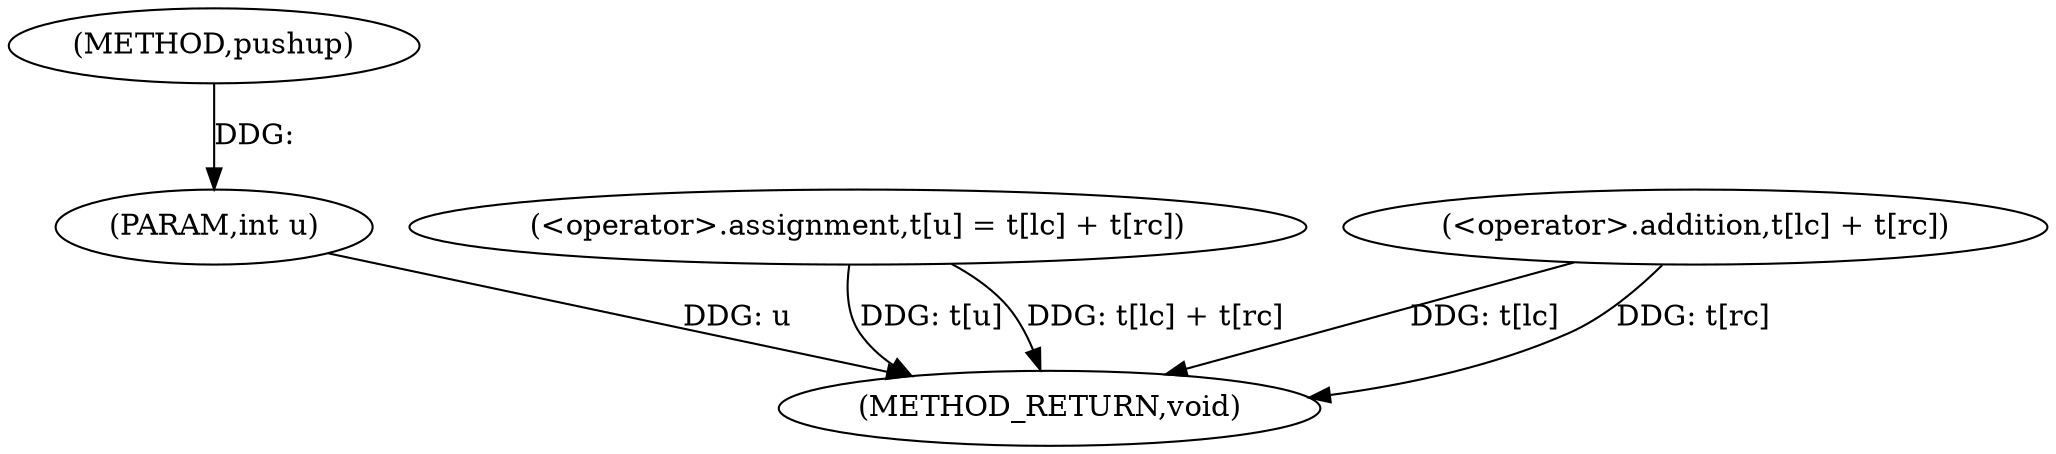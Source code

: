 digraph "pushup" {  
"1000666" [label = "(METHOD,pushup)" ]
"1000680" [label = "(METHOD_RETURN,void)" ]
"1000667" [label = "(PARAM,int u)" ]
"1000669" [label = "(<operator>.assignment,t[u] = t[lc] + t[rc])" ]
"1000673" [label = "(<operator>.addition,t[lc] + t[rc])" ]
  "1000667" -> "1000680"  [ label = "DDG: u"] 
  "1000669" -> "1000680"  [ label = "DDG: t[u]"] 
  "1000673" -> "1000680"  [ label = "DDG: t[lc]"] 
  "1000673" -> "1000680"  [ label = "DDG: t[rc]"] 
  "1000669" -> "1000680"  [ label = "DDG: t[lc] + t[rc]"] 
  "1000666" -> "1000667"  [ label = "DDG: "] 
}
